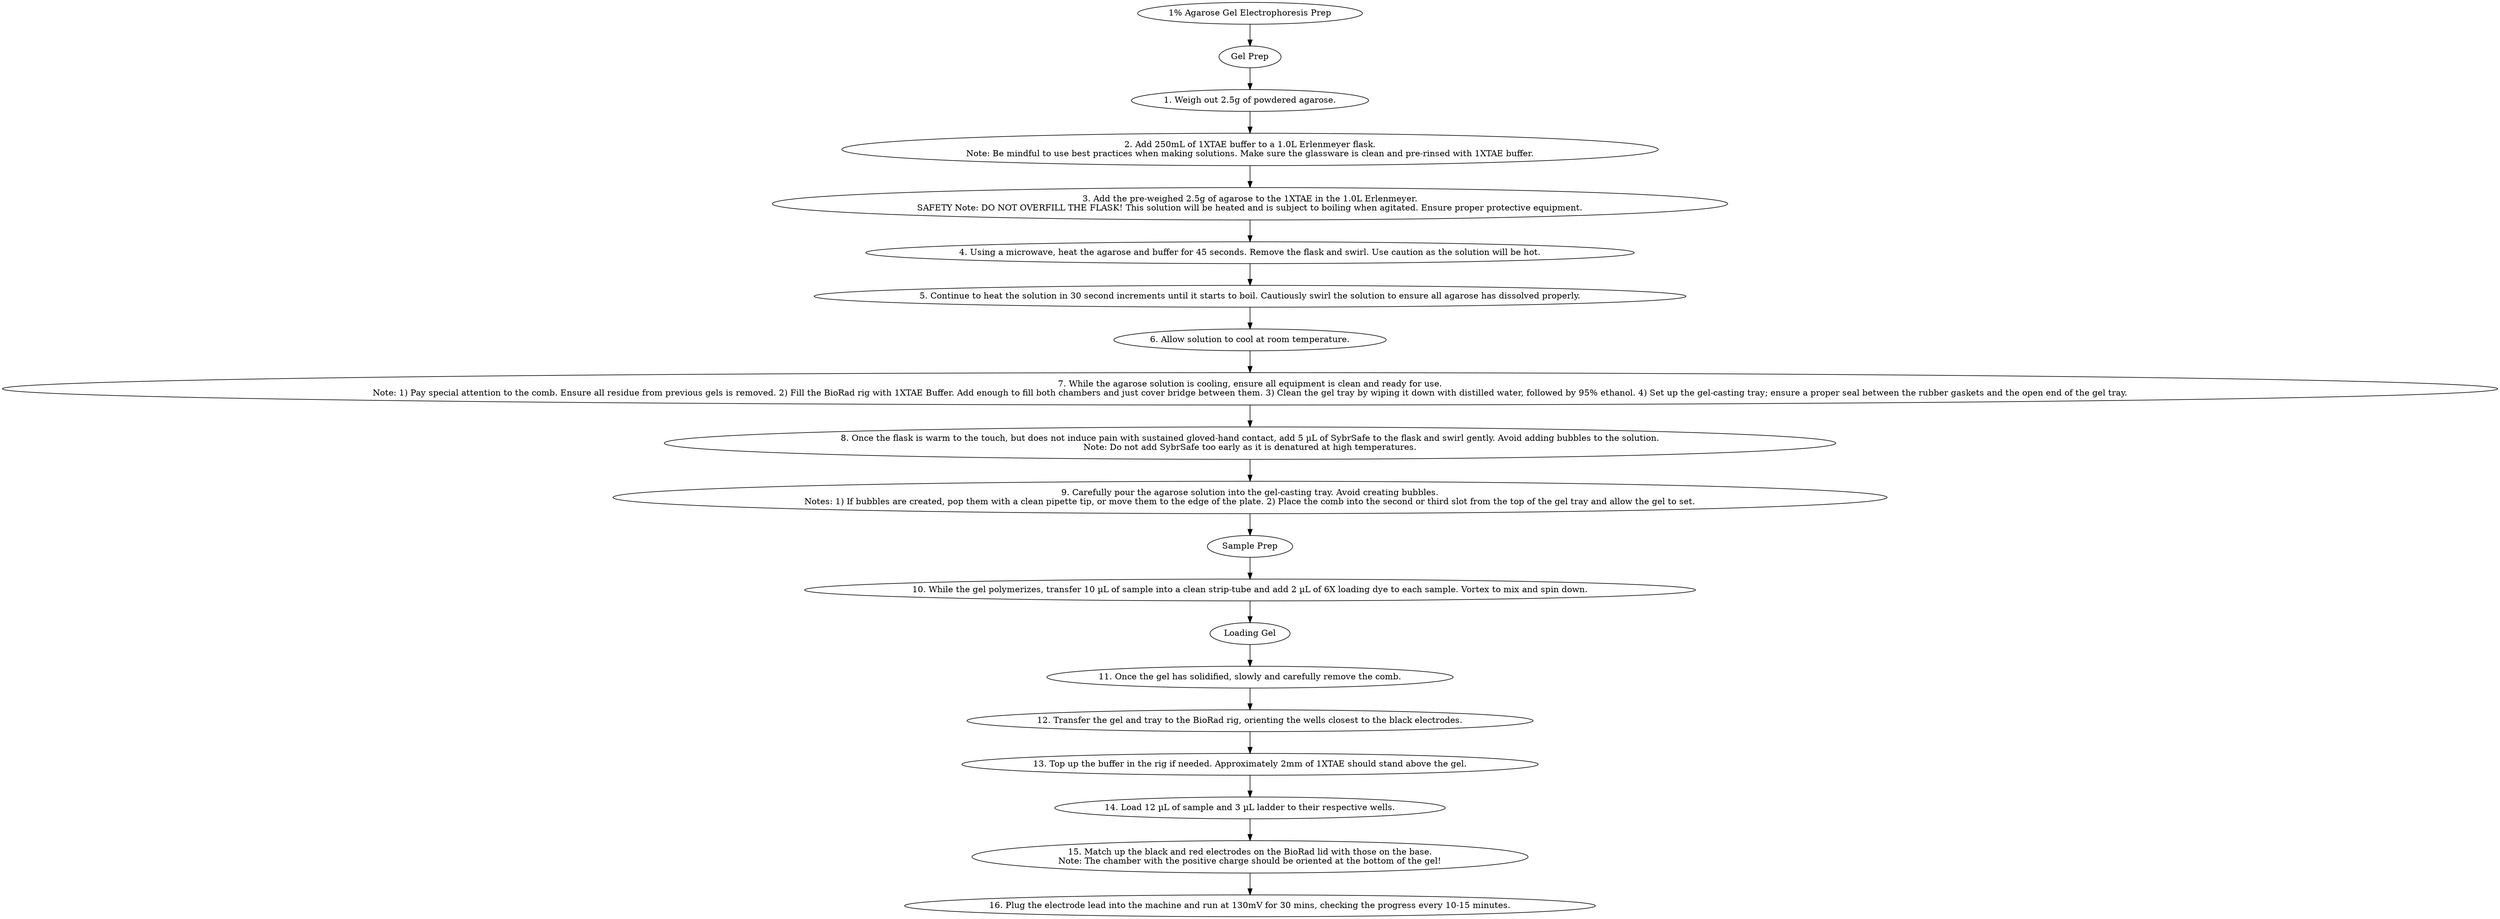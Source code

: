 digraph AgaroseGelElectrophoresis {
    // Define the title
    Title [label="1% Agarose Gel Electrophoresis Prep"];
    
    // Define steps for Gel Prep
    GelPrep [label="Gel Prep"];
    Step1 [label="1. Weigh out 2.5g of powdered agarose."];
    Step2 [label="2. Add 250mL of 1XTAE buffer to a 1.0L Erlenmeyer flask.\nNote: Be mindful to use best practices when making solutions. Make sure the glassware is clean and pre-rinsed with 1XTAE buffer."];
    Step3 [label="3. Add the pre-weighed 2.5g of agarose to the 1XTAE in the 1.0L Erlenmeyer.\nSAFETY Note: DO NOT OVERFILL THE FLASK! This solution will be heated and is subject to boiling when agitated. Ensure proper protective equipment."];
    Step4 [label="4. Using a microwave, heat the agarose and buffer for 45 seconds. Remove the flask and swirl. Use caution as the solution will be hot."];
    Step5 [label="5. Continue to heat the solution in 30 second increments until it starts to boil. Cautiously swirl the solution to ensure all agarose has dissolved properly."];
    Step6 [label="6. Allow solution to cool at room temperature."];
    Step7 [label="7. While the agarose solution is cooling, ensure all equipment is clean and ready for use.\nNote: 1) Pay special attention to the comb. Ensure all residue from previous gels is removed. 2) Fill the BioRad rig with 1XTAE Buffer. Add enough to fill both chambers and just cover bridge between them. 3) Clean the gel tray by wiping it down with distilled water, followed by 95% ethanol. 4) Set up the gel-casting tray; ensure a proper seal between the rubber gaskets and the open end of the gel tray."];
    Step8 [label="8. Once the flask is warm to the touch, but does not induce pain with sustained gloved-hand contact, add 5 µL of SybrSafe to the flask and swirl gently. Avoid adding bubbles to the solution.\nNote: Do not add SybrSafe too early as it is denatured at high temperatures."];
    Step9 [label="9. Carefully pour the agarose solution into the gel-casting tray. Avoid creating bubbles.\nNotes: 1) If bubbles are created, pop them with a clean pipette tip, or move them to the edge of the plate. 2) Place the comb into the second or third slot from the top of the gel tray and allow the gel to set."];

    // Define steps for Sample Prep
    SamplePrep [label="Sample Prep"];
    Step10 [label="10. While the gel polymerizes, transfer 10 µL of sample into a clean strip-tube and add 2 µL of 6X loading dye to each sample. Vortex to mix and spin down."];

    // Define steps for Loading Gel
    LoadingGel [label="Loading Gel"];
    Step11 [label="11. Once the gel has solidified, slowly and carefully remove the comb."];
    Step12 [label="12. Transfer the gel and tray to the BioRad rig, orienting the wells closest to the black electrodes."];
    Step13 [label="13. Top up the buffer in the rig if needed. Approximately 2mm of 1XTAE should stand above the gel."];
    Step14 [label="14. Load 12 µL of sample and 3 µL ladder to their respective wells."];
    Step15 [label="15. Match up the black and red electrodes on the BioRad lid with those on the base.\nNote: The chamber with the positive charge should be oriented at the bottom of the gel!"];
    Step16 [label="16. Plug the electrode lead into the machine and run at 130mV for 30 mins, checking the progress every 10-15 minutes."];
    
    // Define edges to represent the flow of the protocol
    Title -> GelPrep;
    GelPrep -> Step1;
    Step1 -> Step2;
    Step2 -> Step3;
    Step3 -> Step4;
    Step4 -> Step5;
    Step5 -> Step6;
    Step6 -> Step7;
    Step7 -> Step8;
    Step8 -> Step9;
    Step9 -> SamplePrep;
    SamplePrep -> Step10;
    Step10 -> LoadingGel;
    LoadingGel -> Step11;
    Step11 -> Step12;
    Step12 -> Step13;
    Step13 -> Step14;
    Step14 -> Step15;
    Step15 -> Step16;
}
